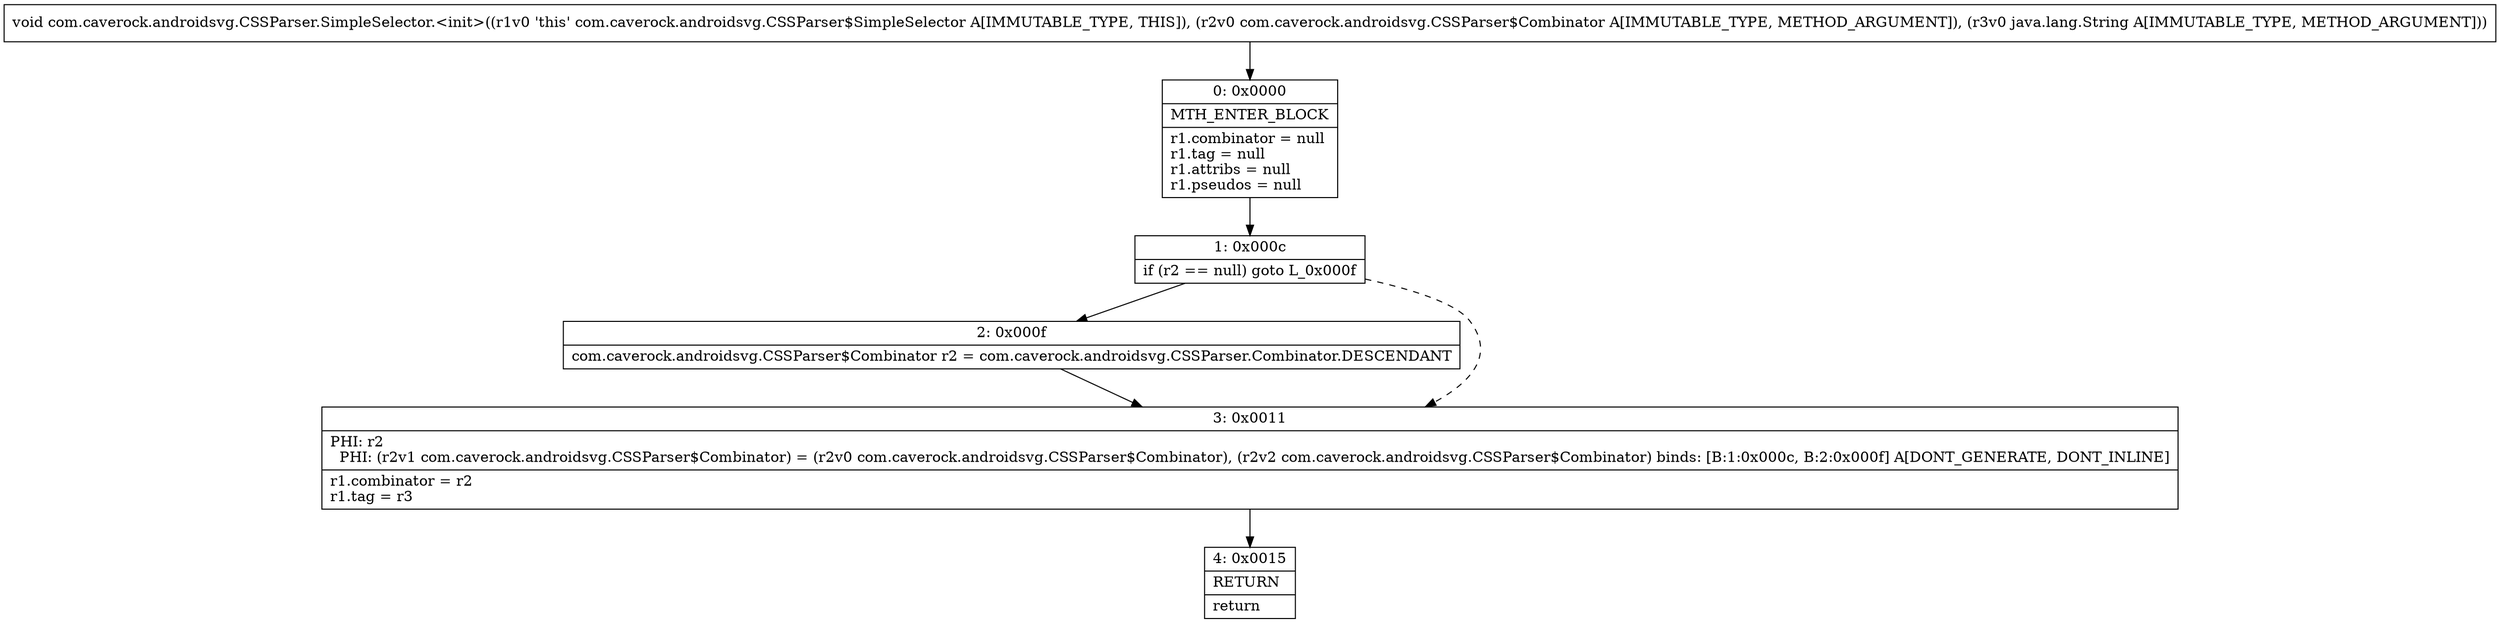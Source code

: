 digraph "CFG forcom.caverock.androidsvg.CSSParser.SimpleSelector.\<init\>(Lcom\/caverock\/androidsvg\/CSSParser$Combinator;Ljava\/lang\/String;)V" {
Node_0 [shape=record,label="{0\:\ 0x0000|MTH_ENTER_BLOCK\l|r1.combinator = null\lr1.tag = null\lr1.attribs = null\lr1.pseudos = null\l}"];
Node_1 [shape=record,label="{1\:\ 0x000c|if (r2 == null) goto L_0x000f\l}"];
Node_2 [shape=record,label="{2\:\ 0x000f|com.caverock.androidsvg.CSSParser$Combinator r2 = com.caverock.androidsvg.CSSParser.Combinator.DESCENDANT\l}"];
Node_3 [shape=record,label="{3\:\ 0x0011|PHI: r2 \l  PHI: (r2v1 com.caverock.androidsvg.CSSParser$Combinator) = (r2v0 com.caverock.androidsvg.CSSParser$Combinator), (r2v2 com.caverock.androidsvg.CSSParser$Combinator) binds: [B:1:0x000c, B:2:0x000f] A[DONT_GENERATE, DONT_INLINE]\l|r1.combinator = r2\lr1.tag = r3\l}"];
Node_4 [shape=record,label="{4\:\ 0x0015|RETURN\l|return\l}"];
MethodNode[shape=record,label="{void com.caverock.androidsvg.CSSParser.SimpleSelector.\<init\>((r1v0 'this' com.caverock.androidsvg.CSSParser$SimpleSelector A[IMMUTABLE_TYPE, THIS]), (r2v0 com.caverock.androidsvg.CSSParser$Combinator A[IMMUTABLE_TYPE, METHOD_ARGUMENT]), (r3v0 java.lang.String A[IMMUTABLE_TYPE, METHOD_ARGUMENT])) }"];
MethodNode -> Node_0;
Node_0 -> Node_1;
Node_1 -> Node_2;
Node_1 -> Node_3[style=dashed];
Node_2 -> Node_3;
Node_3 -> Node_4;
}

